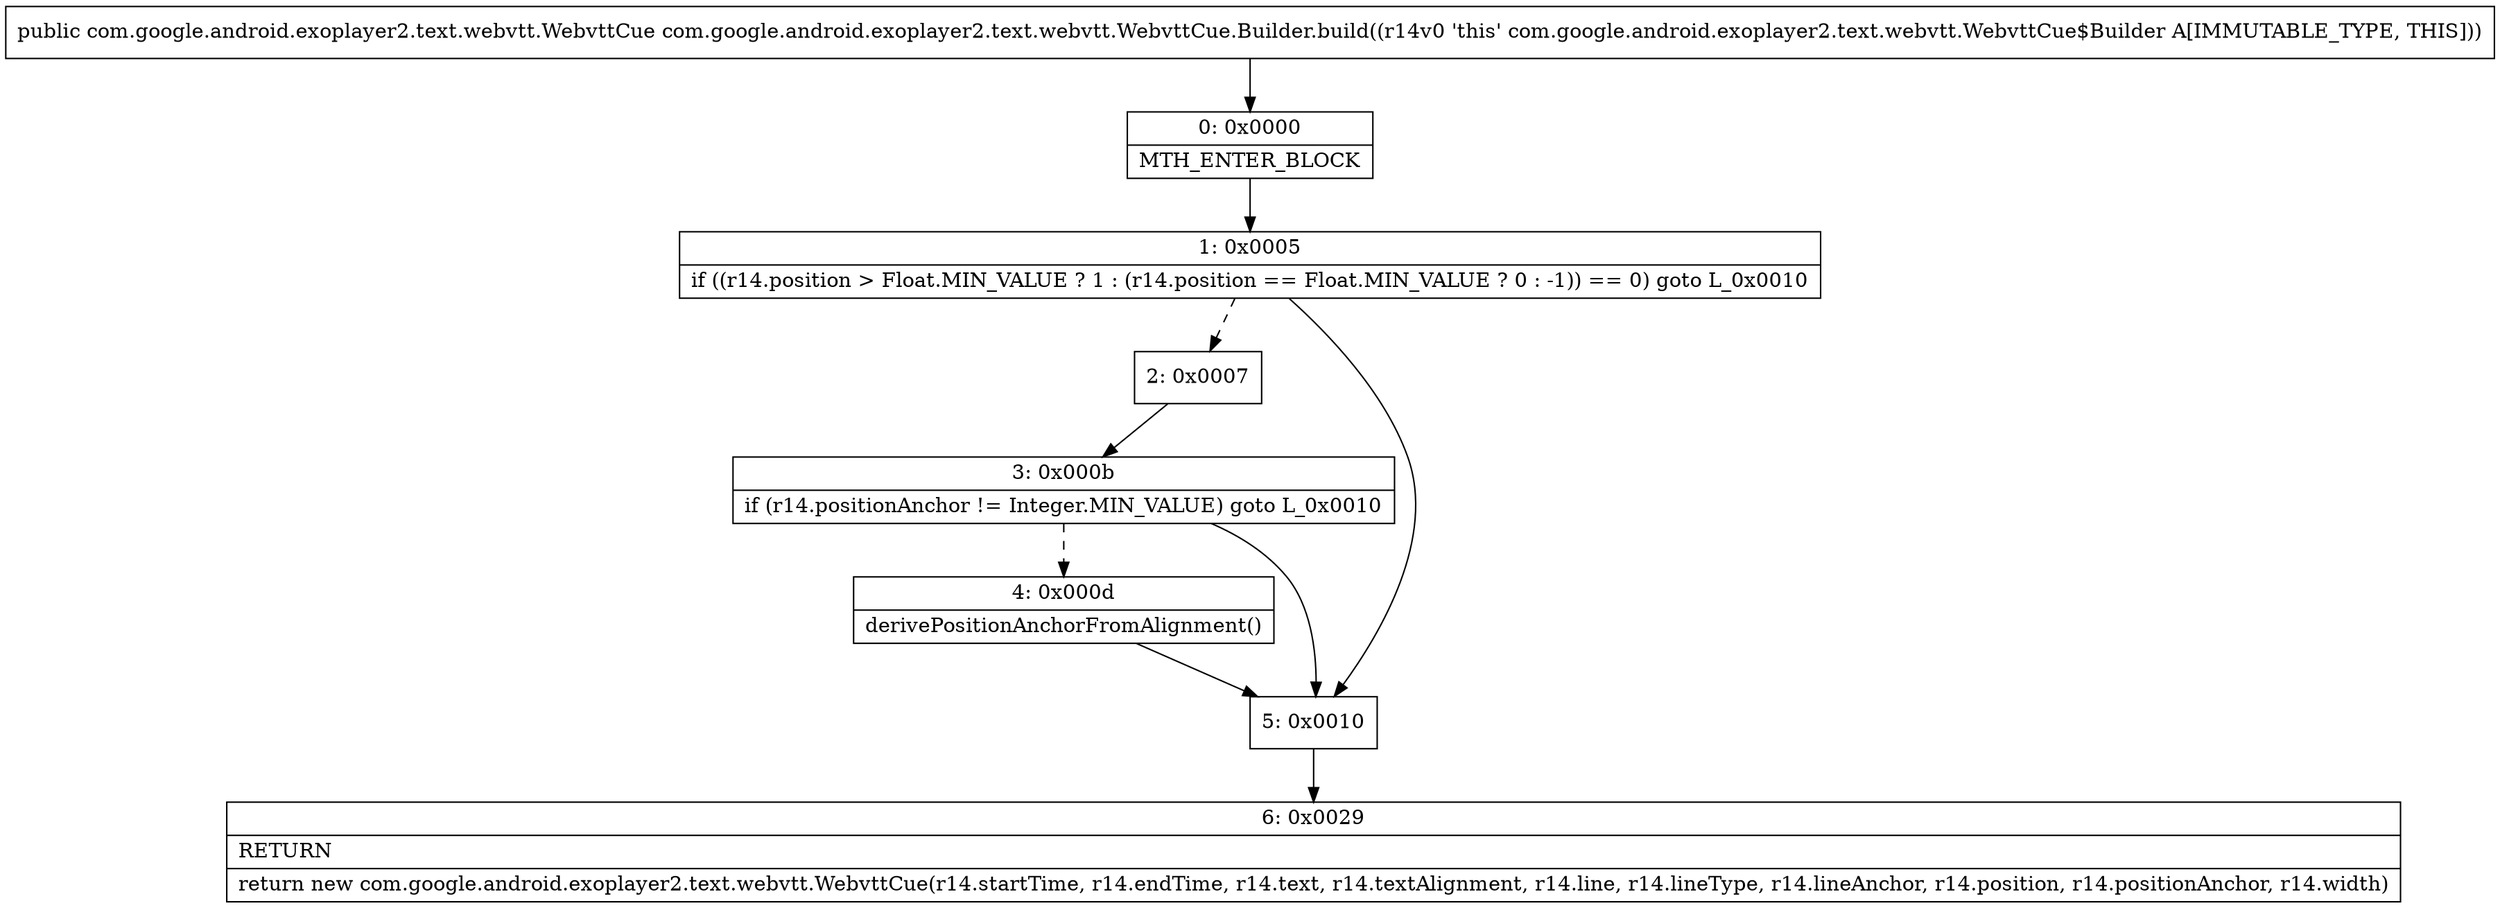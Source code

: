 digraph "CFG forcom.google.android.exoplayer2.text.webvtt.WebvttCue.Builder.build()Lcom\/google\/android\/exoplayer2\/text\/webvtt\/WebvttCue;" {
Node_0 [shape=record,label="{0\:\ 0x0000|MTH_ENTER_BLOCK\l}"];
Node_1 [shape=record,label="{1\:\ 0x0005|if ((r14.position \> Float.MIN_VALUE ? 1 : (r14.position == Float.MIN_VALUE ? 0 : \-1)) == 0) goto L_0x0010\l}"];
Node_2 [shape=record,label="{2\:\ 0x0007}"];
Node_3 [shape=record,label="{3\:\ 0x000b|if (r14.positionAnchor != Integer.MIN_VALUE) goto L_0x0010\l}"];
Node_4 [shape=record,label="{4\:\ 0x000d|derivePositionAnchorFromAlignment()\l}"];
Node_5 [shape=record,label="{5\:\ 0x0010}"];
Node_6 [shape=record,label="{6\:\ 0x0029|RETURN\l|return new com.google.android.exoplayer2.text.webvtt.WebvttCue(r14.startTime, r14.endTime, r14.text, r14.textAlignment, r14.line, r14.lineType, r14.lineAnchor, r14.position, r14.positionAnchor, r14.width)\l}"];
MethodNode[shape=record,label="{public com.google.android.exoplayer2.text.webvtt.WebvttCue com.google.android.exoplayer2.text.webvtt.WebvttCue.Builder.build((r14v0 'this' com.google.android.exoplayer2.text.webvtt.WebvttCue$Builder A[IMMUTABLE_TYPE, THIS])) }"];
MethodNode -> Node_0;
Node_0 -> Node_1;
Node_1 -> Node_2[style=dashed];
Node_1 -> Node_5;
Node_2 -> Node_3;
Node_3 -> Node_4[style=dashed];
Node_3 -> Node_5;
Node_4 -> Node_5;
Node_5 -> Node_6;
}

